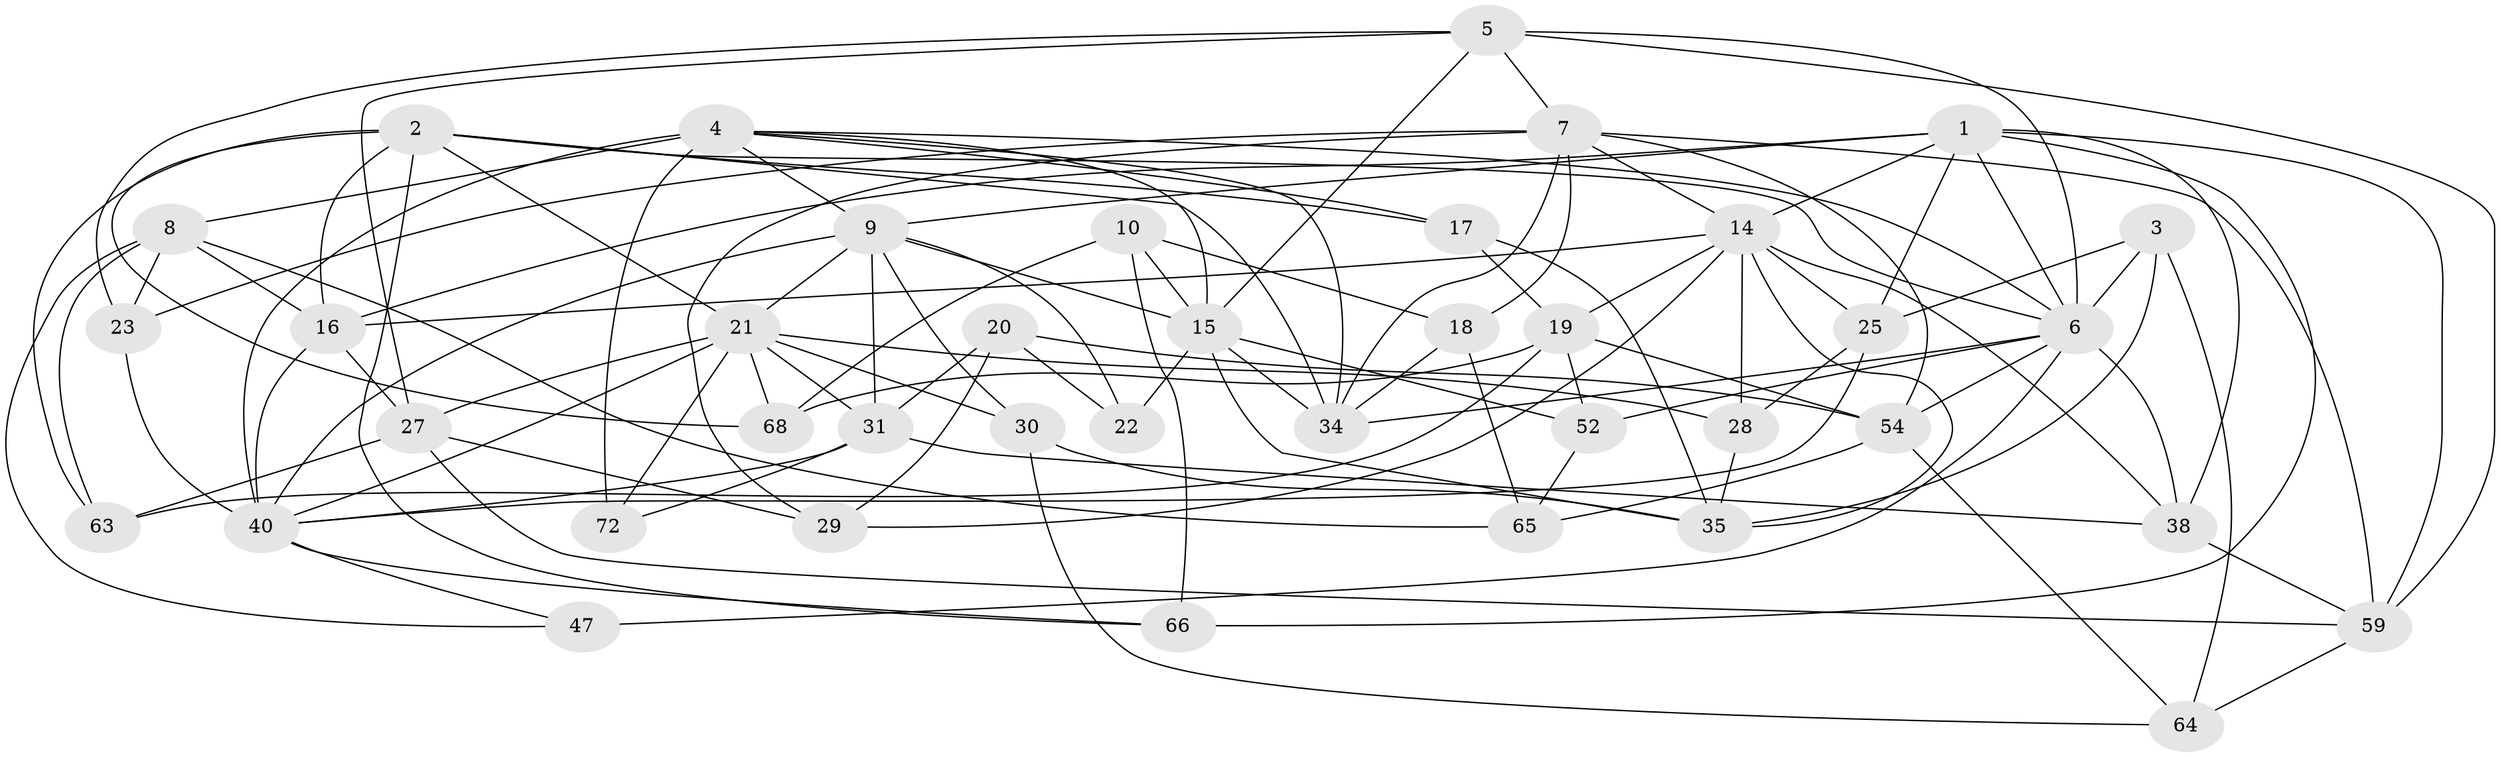 // original degree distribution, {4: 1.0}
// Generated by graph-tools (version 1.1) at 2025/16/03/09/25 04:16:29]
// undirected, 40 vertices, 112 edges
graph export_dot {
graph [start="1"]
  node [color=gray90,style=filled];
  1 [super="+48"];
  2 [super="+13+24"];
  3;
  4 [super="+57"];
  5 [super="+62"];
  6 [super="+79+26+53"];
  7 [super="+37+39"];
  8 [super="+11"];
  9 [super="+12"];
  10;
  14 [super="+76+44"];
  15 [super="+77+41"];
  16 [super="+46"];
  17;
  18;
  19 [super="+55"];
  20;
  21 [super="+32+49"];
  22;
  23;
  25 [super="+51"];
  27 [super="+33"];
  28;
  29;
  30;
  31 [super="+45"];
  34 [super="+36"];
  35 [super="+73"];
  38 [super="+60"];
  40 [super="+42"];
  47;
  52;
  54 [super="+58"];
  59 [super="+69"];
  63;
  64;
  65;
  66;
  68;
  72;
  1 -- 66;
  1 -- 25;
  1 -- 16;
  1 -- 6;
  1 -- 9;
  1 -- 59;
  1 -- 14;
  1 -- 38;
  2 -- 68;
  2 -- 16;
  2 -- 17;
  2 -- 34;
  2 -- 66;
  2 -- 63;
  2 -- 21;
  2 -- 6;
  3 -- 64;
  3 -- 25;
  3 -- 6;
  3 -- 35;
  4 -- 72 [weight=2];
  4 -- 15;
  4 -- 17;
  4 -- 40 [weight=2];
  4 -- 8;
  4 -- 34;
  4 -- 9;
  4 -- 6;
  5 -- 23;
  5 -- 6;
  5 -- 7;
  5 -- 27;
  5 -- 15;
  5 -- 59;
  6 -- 47 [weight=2];
  6 -- 38 [weight=2];
  6 -- 34;
  6 -- 54;
  6 -- 52;
  7 -- 29;
  7 -- 34;
  7 -- 18;
  7 -- 14;
  7 -- 23;
  7 -- 54;
  7 -- 59;
  8 -- 23;
  8 -- 65;
  8 -- 47;
  8 -- 16;
  8 -- 63;
  9 -- 30;
  9 -- 21 [weight=2];
  9 -- 22 [weight=2];
  9 -- 31;
  9 -- 15;
  9 -- 40;
  10 -- 18;
  10 -- 68;
  10 -- 66;
  10 -- 15;
  14 -- 25 [weight=2];
  14 -- 16;
  14 -- 35;
  14 -- 19;
  14 -- 28;
  14 -- 29;
  14 -- 38;
  15 -- 52;
  15 -- 34;
  15 -- 35;
  15 -- 22;
  16 -- 27;
  16 -- 40;
  17 -- 35;
  17 -- 19;
  18 -- 34;
  18 -- 65;
  19 -- 68;
  19 -- 52;
  19 -- 63;
  19 -- 54;
  20 -- 54;
  20 -- 22;
  20 -- 29;
  20 -- 31;
  21 -- 68;
  21 -- 27;
  21 -- 72;
  21 -- 30;
  21 -- 31;
  21 -- 28;
  21 -- 40;
  23 -- 40;
  25 -- 40;
  25 -- 28;
  27 -- 59;
  27 -- 29;
  27 -- 63;
  28 -- 35;
  30 -- 64;
  30 -- 35;
  31 -- 38;
  31 -- 72;
  31 -- 40;
  38 -- 59;
  40 -- 66;
  40 -- 47;
  52 -- 65;
  54 -- 65;
  54 -- 64;
  59 -- 64;
}
